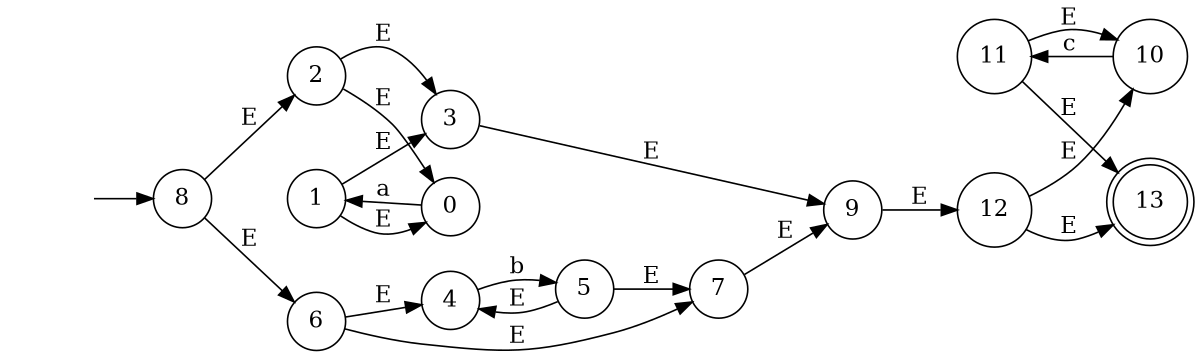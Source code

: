 digraph "Resultado Automata" {
rankdir=LR size="8,5"
node [shape=doublecircle]
13
node [shape=circle]
8
node [shape=none]
""
""-> 8 [label=""]
node [shape=circle]
0 -> 1[label="a"]
1 -> 0[label="E"]
2 -> 3[label="E"]
2 -> 0[label="E"]
1 -> 3[label="E"]
4 -> 5[label="b"]
5 -> 4[label="E"]
6 -> 7[label="E"]
6 -> 4[label="E"]
5 -> 7[label="E"]
8 -> 2[label="E"]
8 -> 6[label="E"]
3 -> 9[label="E"]
7 -> 9[label="E"]
10 -> 11[label="c"]
11 -> 10[label="E"]
12 -> 13[label="E"]
12 -> 10[label="E"]
11 -> 13[label="E"]
9 -> 12[label="E"]
}